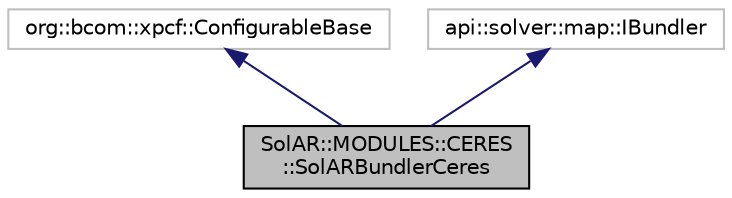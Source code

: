digraph "SolAR::MODULES::CERES::SolARBundlerCeres"
{
 // LATEX_PDF_SIZE
  edge [fontname="Helvetica",fontsize="10",labelfontname="Helvetica",labelfontsize="10"];
  node [fontname="Helvetica",fontsize="10",shape=record];
  Node1 [label="SolAR::MODULES::CERES\l::SolARBundlerCeres",height=0.2,width=0.4,color="black", fillcolor="grey75", style="filled", fontcolor="black",tooltip="Applies a bundle adjustment to optimize a 3D map and keyframes. UUID: 4897fc13-682c-4e95-8aba-abd9f7a..."];
  Node2 -> Node1 [dir="back",color="midnightblue",fontsize="10",style="solid",fontname="Helvetica"];
  Node2 [label="org::bcom::xpcf::ConfigurableBase",height=0.2,width=0.4,color="grey75", fillcolor="white", style="filled",tooltip=" "];
  Node3 -> Node1 [dir="back",color="midnightblue",fontsize="10",style="solid",fontname="Helvetica"];
  Node3 [label="api::solver::map::IBundler",height=0.2,width=0.4,color="grey75", fillcolor="white", style="filled",tooltip=" "];
}
